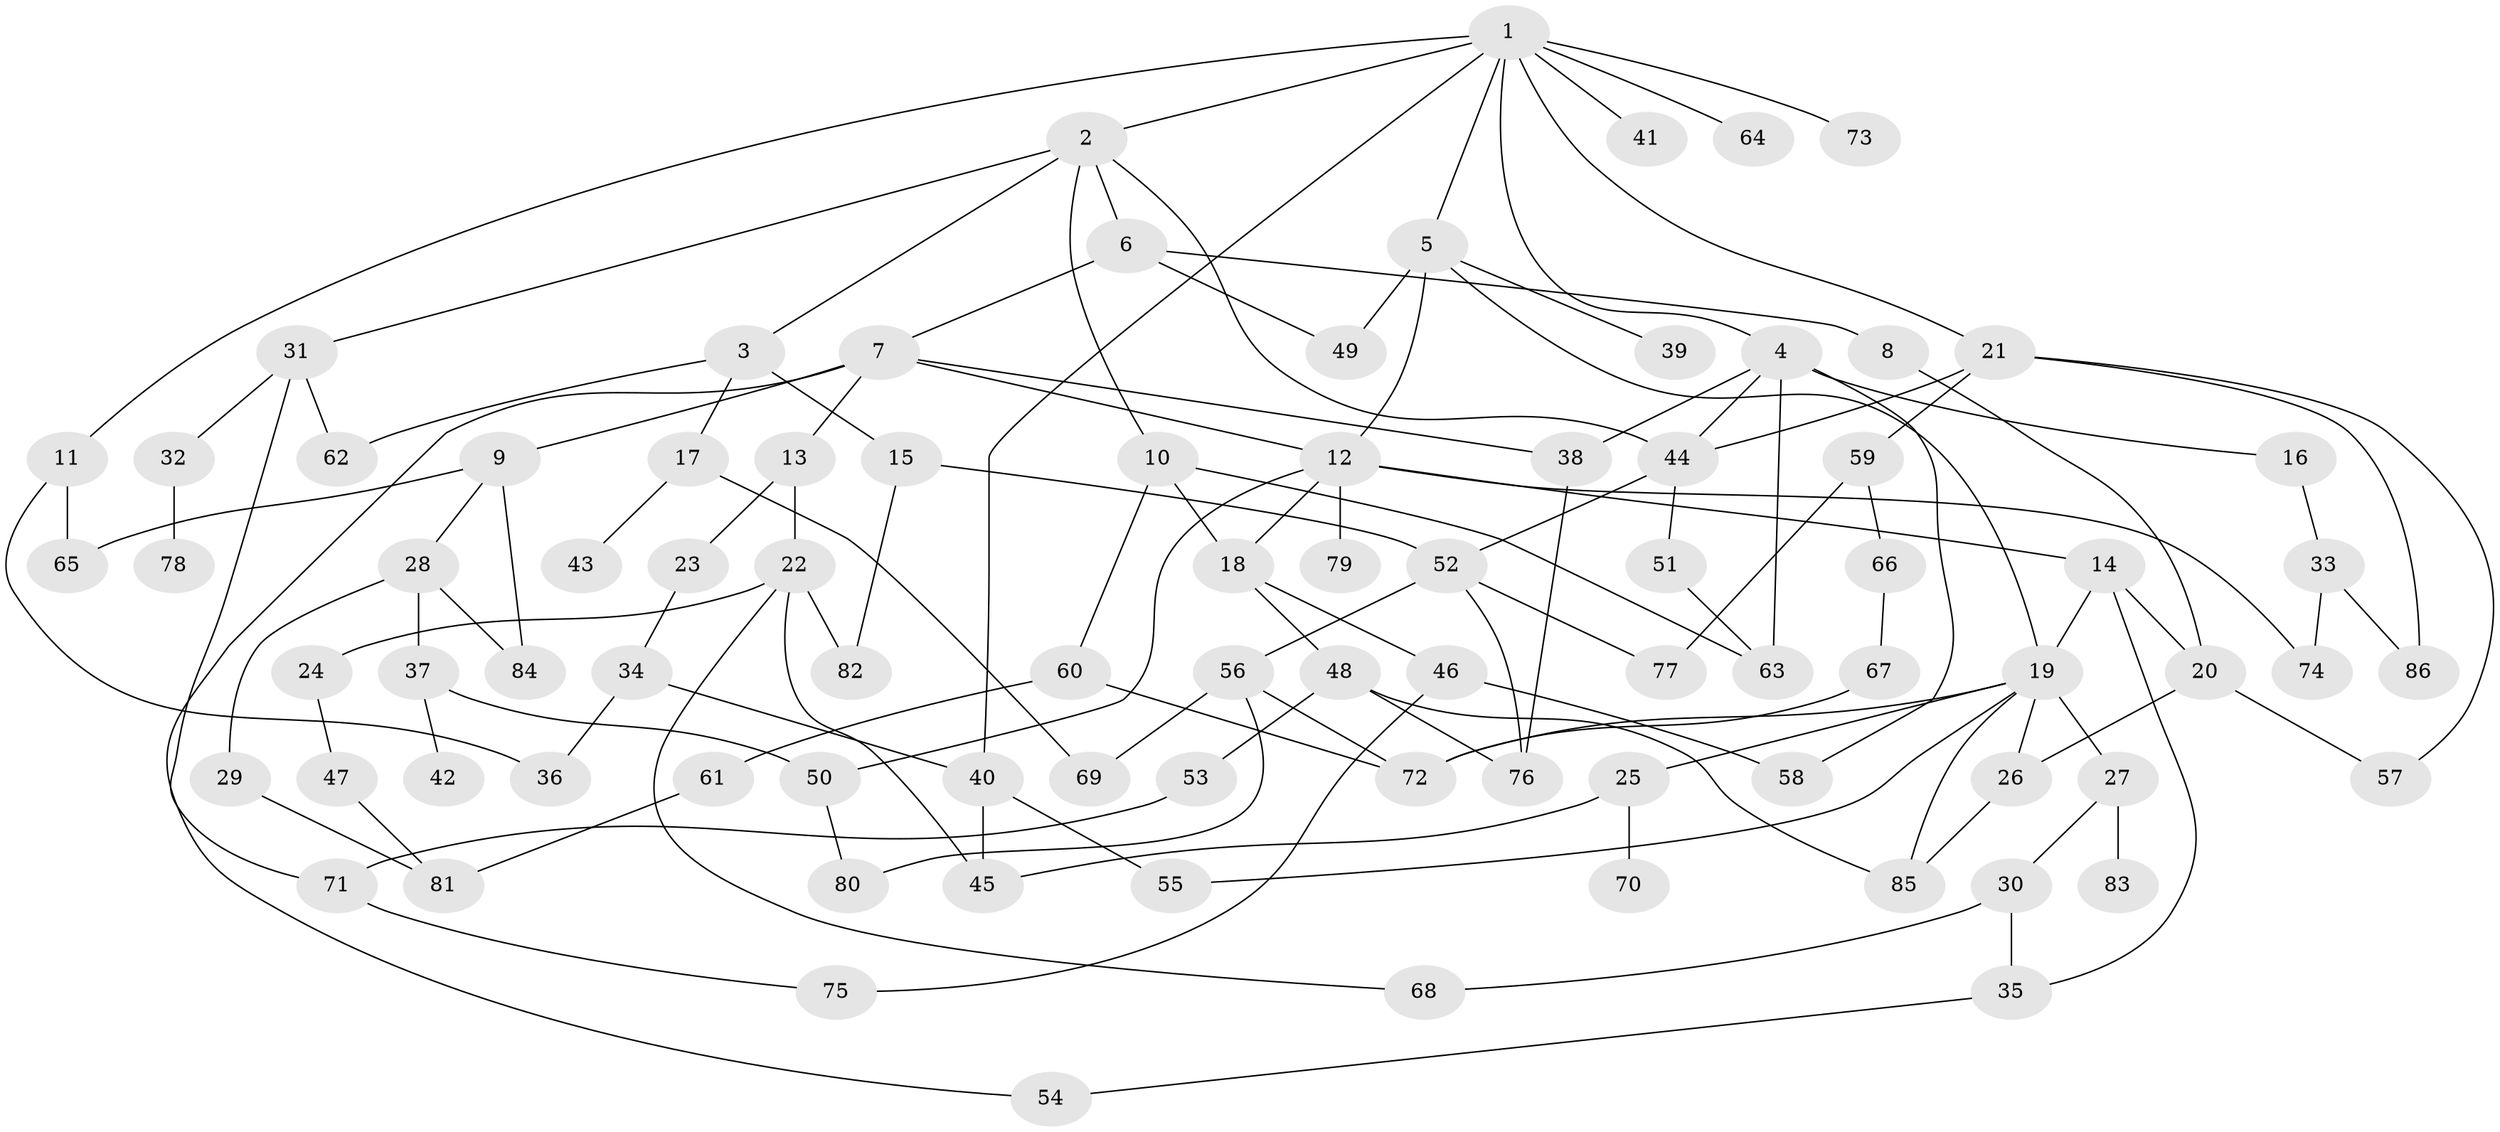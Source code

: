 // Generated by graph-tools (version 1.1) at 2025/00/03/09/25 03:00:57]
// undirected, 86 vertices, 128 edges
graph export_dot {
graph [start="1"]
  node [color=gray90,style=filled];
  1;
  2;
  3;
  4;
  5;
  6;
  7;
  8;
  9;
  10;
  11;
  12;
  13;
  14;
  15;
  16;
  17;
  18;
  19;
  20;
  21;
  22;
  23;
  24;
  25;
  26;
  27;
  28;
  29;
  30;
  31;
  32;
  33;
  34;
  35;
  36;
  37;
  38;
  39;
  40;
  41;
  42;
  43;
  44;
  45;
  46;
  47;
  48;
  49;
  50;
  51;
  52;
  53;
  54;
  55;
  56;
  57;
  58;
  59;
  60;
  61;
  62;
  63;
  64;
  65;
  66;
  67;
  68;
  69;
  70;
  71;
  72;
  73;
  74;
  75;
  76;
  77;
  78;
  79;
  80;
  81;
  82;
  83;
  84;
  85;
  86;
  1 -- 2;
  1 -- 4;
  1 -- 5;
  1 -- 11;
  1 -- 21;
  1 -- 40;
  1 -- 41;
  1 -- 64;
  1 -- 73;
  2 -- 3;
  2 -- 6;
  2 -- 10;
  2 -- 31;
  2 -- 44;
  3 -- 15;
  3 -- 17;
  3 -- 62;
  4 -- 16;
  4 -- 38;
  4 -- 58;
  4 -- 63;
  4 -- 44;
  5 -- 19;
  5 -- 39;
  5 -- 49;
  5 -- 12;
  6 -- 7;
  6 -- 8;
  6 -- 49;
  7 -- 9;
  7 -- 12;
  7 -- 13;
  7 -- 38;
  7 -- 54;
  8 -- 20;
  9 -- 28;
  9 -- 65;
  9 -- 84;
  10 -- 18;
  10 -- 60;
  10 -- 63;
  11 -- 36;
  11 -- 65;
  12 -- 14;
  12 -- 74;
  12 -- 79;
  12 -- 18;
  12 -- 50;
  13 -- 22;
  13 -- 23;
  14 -- 19;
  14 -- 35;
  14 -- 20;
  15 -- 82;
  15 -- 52;
  16 -- 33;
  17 -- 43;
  17 -- 69;
  18 -- 46;
  18 -- 48;
  19 -- 25;
  19 -- 26;
  19 -- 27;
  19 -- 72;
  19 -- 55;
  19 -- 85;
  20 -- 26;
  20 -- 57;
  21 -- 57;
  21 -- 59;
  21 -- 86;
  21 -- 44;
  22 -- 24;
  22 -- 82;
  22 -- 68;
  22 -- 45;
  23 -- 34;
  24 -- 47;
  25 -- 70;
  25 -- 45;
  26 -- 85;
  27 -- 30;
  27 -- 83;
  28 -- 29;
  28 -- 37;
  28 -- 84;
  29 -- 81;
  30 -- 35;
  30 -- 68;
  31 -- 32;
  31 -- 62;
  31 -- 71;
  32 -- 78;
  33 -- 74;
  33 -- 86;
  34 -- 40;
  34 -- 36;
  35 -- 54;
  37 -- 42;
  37 -- 50;
  38 -- 76;
  40 -- 45;
  40 -- 55;
  44 -- 51;
  44 -- 52;
  46 -- 58;
  46 -- 75;
  47 -- 81;
  48 -- 53;
  48 -- 85;
  48 -- 76;
  50 -- 80;
  51 -- 63;
  52 -- 56;
  52 -- 76;
  52 -- 77;
  53 -- 71;
  56 -- 72;
  56 -- 80;
  56 -- 69;
  59 -- 66;
  59 -- 77;
  60 -- 61;
  60 -- 72;
  61 -- 81;
  66 -- 67;
  67 -- 72;
  71 -- 75;
}
